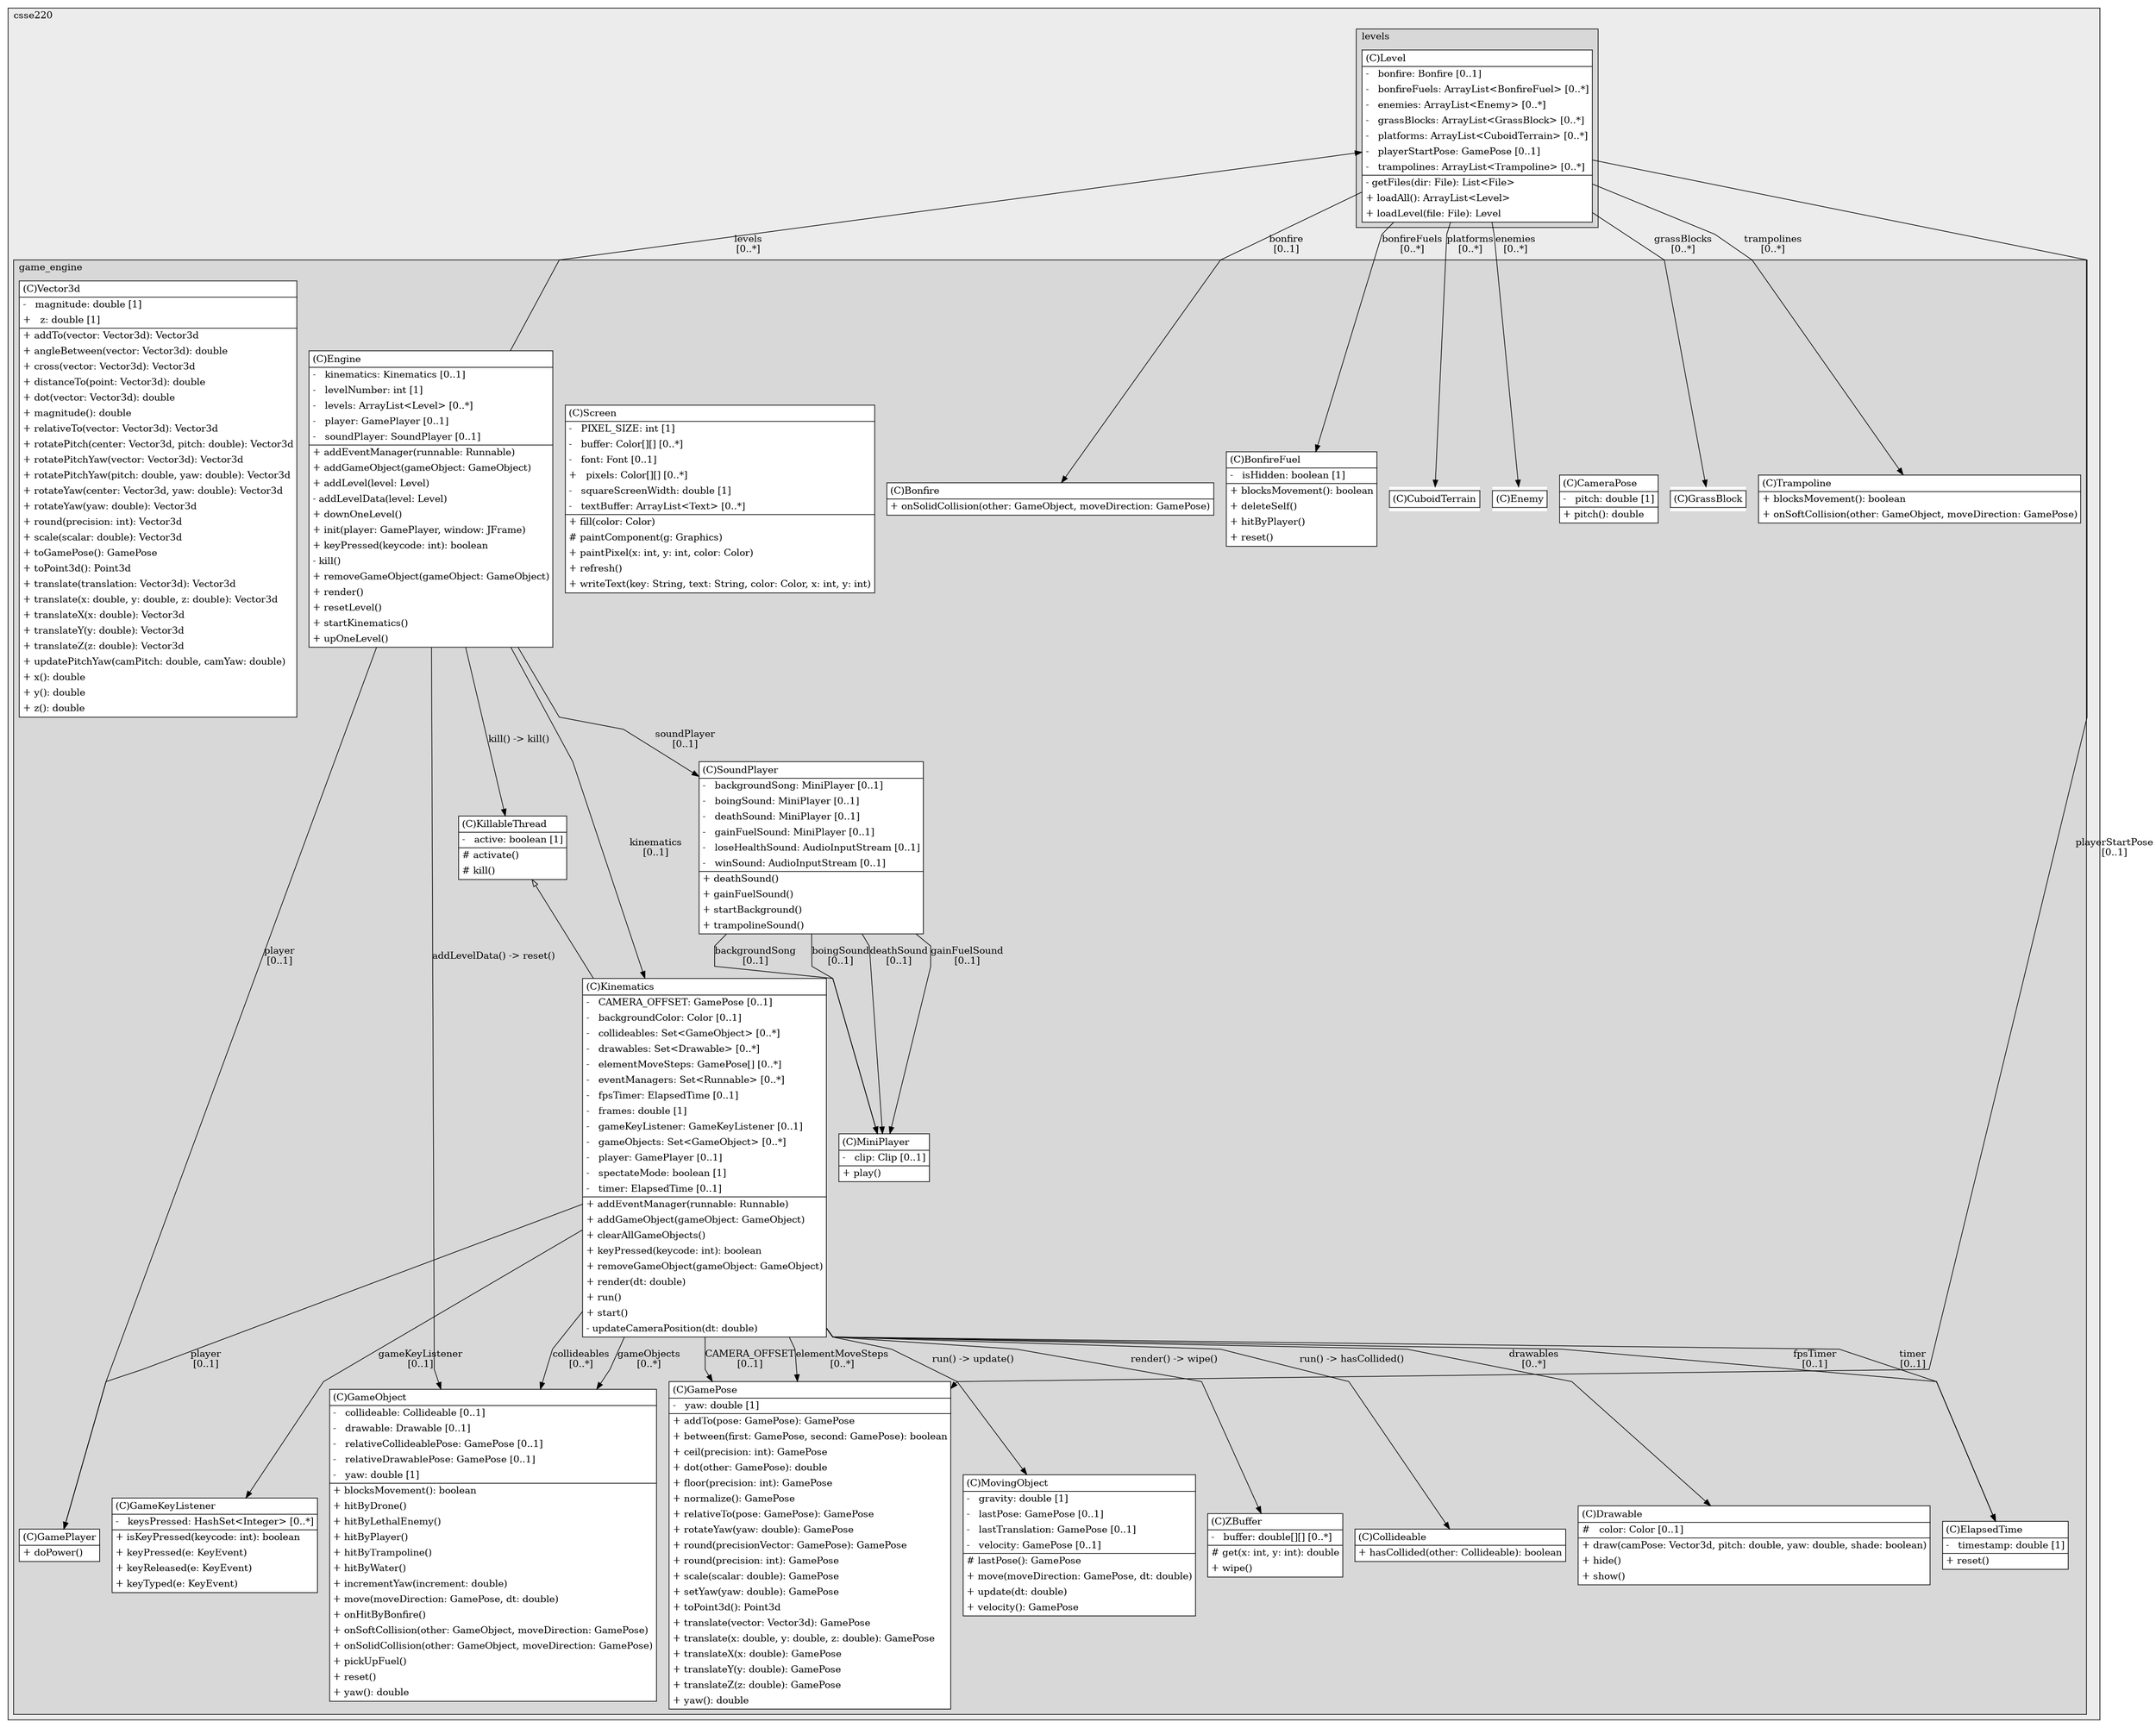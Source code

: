 @startuml

/' diagram meta data start
config=StructureConfiguration;
{
  "projectClassification": {
    "searchMode": "OpenProject", // OpenProject, AllProjects
    "includedProjects": "",
    "pathEndKeywords": "*.impl",
    "isClientPath": "",
    "isClientName": "",
    "isTestPath": "",
    "isTestName": "",
    "isMappingPath": "",
    "isMappingName": "",
    "isDataAccessPath": "",
    "isDataAccessName": "",
    "isDataStructurePath": "",
    "isDataStructureName": "",
    "isInterfaceStructuresPath": "",
    "isInterfaceStructuresName": "",
    "isEntryPointPath": "",
    "isEntryPointName": "",
    "treatFinalFieldsAsMandatory": false
  },
  "graphRestriction": {
    "classPackageExcludeFilter": "",
    "classPackageIncludeFilter": "",
    "classNameExcludeFilter": "",
    "classNameIncludeFilter": "",
    "methodNameExcludeFilter": "",
    "methodNameIncludeFilter": "",
    "removeByInheritance": "", // inheritance/annotation based filtering is done in a second step
    "removeByAnnotation": "",
    "removeByClassPackage": "", // cleanup the graph after inheritance/annotation based filtering is done
    "removeByClassName": "",
    "cutMappings": false,
    "cutEnum": true,
    "cutTests": true,
    "cutClient": true,
    "cutDataAccess": true,
    "cutInterfaceStructures": true,
    "cutDataStructures": true,
    "cutGetterAndSetter": true,
    "cutConstructors": true
  },
  "graphTraversal": {
    "forwardDepth": 3,
    "backwardDepth": 3,
    "classPackageExcludeFilter": "",
    "classPackageIncludeFilter": "",
    "classNameExcludeFilter": "",
    "classNameIncludeFilter": "",
    "methodNameExcludeFilter": "",
    "methodNameIncludeFilter": "",
    "hideMappings": false,
    "hideDataStructures": false,
    "hidePrivateMethods": true,
    "hideInterfaceCalls": true, // indirection: implementation -> interface (is hidden) -> implementation
    "onlyShowApplicationEntryPoints": false, // root node is included
    "useMethodCallsForStructureDiagram": "ForwardOnly" // ForwardOnly, BothDirections, No
  },
  "details": {
    "aggregation": "GroupByClass", // ByClass, GroupByClass, None
    "showClassGenericTypes": true,
    "showMethods": true,
    "showMethodParameterNames": true,
    "showMethodParameterTypes": true,
    "showMethodReturnType": true,
    "showPackageLevels": 2,
    "showDetailedClassStructure": true
  },
  "rootClass": "org.csse220.game_engine.Engine",
  "extensionCallbackMethod": "" // qualified.class.name#methodName - signature: public static String method(String)
}
diagram meta data end '/



digraph g {
    rankdir="TB"
    splines=polyline
    

'nodes 
subgraph cluster_1070167022 { 
   	label=csse220
	labeljust=l
	fillcolor="#ececec"
	style=filled
   
   subgraph cluster_1094030033 { 
   	label=game_engine
	labeljust=l
	fillcolor="#d8d8d8"
	style=filled
   
   Bonfire1930825200[
	label=<<TABLE BORDER="1" CELLBORDER="0" CELLPADDING="4" CELLSPACING="0">
<TR><TD ALIGN="LEFT" >(C)Bonfire</TD></TR>
<HR/>
<TR><TD ALIGN="LEFT" >+ onSolidCollision(other: GameObject, moveDirection: GamePose)</TD></TR>
</TABLE>>
	style=filled
	margin=0
	shape=plaintext
	fillcolor="#FFFFFF"
];

BonfireFuel1930825200[
	label=<<TABLE BORDER="1" CELLBORDER="0" CELLPADDING="4" CELLSPACING="0">
<TR><TD ALIGN="LEFT" >(C)BonfireFuel</TD></TR>
<HR/>
<TR><TD ALIGN="LEFT" >-   isHidden: boolean [1]</TD></TR>
<HR/>
<TR><TD ALIGN="LEFT" >+ blocksMovement(): boolean</TD></TR>
<TR><TD ALIGN="LEFT" >+ deleteSelf()</TD></TR>
<TR><TD ALIGN="LEFT" >+ hitByPlayer()</TD></TR>
<TR><TD ALIGN="LEFT" >+ reset()</TD></TR>
</TABLE>>
	style=filled
	margin=0
	shape=plaintext
	fillcolor="#FFFFFF"
];

CameraPose1300584399[
	label=<<TABLE BORDER="1" CELLBORDER="0" CELLPADDING="4" CELLSPACING="0">
<TR><TD ALIGN="LEFT" >(C)CameraPose</TD></TR>
<HR/>
<TR><TD ALIGN="LEFT" >-   pitch: double [1]</TD></TR>
<HR/>
<TR><TD ALIGN="LEFT" >+ pitch(): double</TD></TR>
</TABLE>>
	style=filled
	margin=0
	shape=plaintext
	fillcolor="#FFFFFF"
];

Collideable286411639[
	label=<<TABLE BORDER="1" CELLBORDER="0" CELLPADDING="4" CELLSPACING="0">
<TR><TD ALIGN="LEFT" >(C)Collideable</TD></TR>
<HR/>
<TR><TD ALIGN="LEFT" >+ hasCollided(other: Collideable): boolean</TD></TR>
</TABLE>>
	style=filled
	margin=0
	shape=plaintext
	fillcolor="#FFFFFF"
];

CuboidTerrain1930825200[
	label=<<TABLE BORDER="1" CELLBORDER="0" CELLPADDING="4" CELLSPACING="0">
<TR><TD ALIGN="LEFT" >(C)CuboidTerrain</TD></TR>
</TABLE>>
	style=filled
	margin=0
	shape=plaintext
	fillcolor="#FFFFFF"
];

Drawable466718516[
	label=<<TABLE BORDER="1" CELLBORDER="0" CELLPADDING="4" CELLSPACING="0">
<TR><TD ALIGN="LEFT" >(C)Drawable</TD></TR>
<HR/>
<TR><TD ALIGN="LEFT" >#   color: Color [0..1]</TD></TR>
<HR/>
<TR><TD ALIGN="LEFT" >+ draw(camPose: Vector3d, pitch: double, yaw: double, shade: boolean)</TD></TR>
<TR><TD ALIGN="LEFT" >+ hide()</TD></TR>
<TR><TD ALIGN="LEFT" >+ show()</TD></TR>
</TABLE>>
	style=filled
	margin=0
	shape=plaintext
	fillcolor="#FFFFFF"
];

ElapsedTime2106046683[
	label=<<TABLE BORDER="1" CELLBORDER="0" CELLPADDING="4" CELLSPACING="0">
<TR><TD ALIGN="LEFT" >(C)ElapsedTime</TD></TR>
<HR/>
<TR><TD ALIGN="LEFT" >-   timestamp: double [1]</TD></TR>
<HR/>
<TR><TD ALIGN="LEFT" >+ reset()</TD></TR>
</TABLE>>
	style=filled
	margin=0
	shape=plaintext
	fillcolor="#FFFFFF"
];

Enemy795216083[
	label=<<TABLE BORDER="1" CELLBORDER="0" CELLPADDING="4" CELLSPACING="0">
<TR><TD ALIGN="LEFT" >(C)Enemy</TD></TR>
</TABLE>>
	style=filled
	margin=0
	shape=plaintext
	fillcolor="#FFFFFF"
];

Engine2106046683[
	label=<<TABLE BORDER="1" CELLBORDER="0" CELLPADDING="4" CELLSPACING="0">
<TR><TD ALIGN="LEFT" >(C)Engine</TD></TR>
<HR/>
<TR><TD ALIGN="LEFT" >-   kinematics: Kinematics [0..1]</TD></TR>
<TR><TD ALIGN="LEFT" >-   levelNumber: int [1]</TD></TR>
<TR><TD ALIGN="LEFT" >-   levels: ArrayList&lt;Level&gt; [0..*]</TD></TR>
<TR><TD ALIGN="LEFT" >-   player: GamePlayer [0..1]</TD></TR>
<TR><TD ALIGN="LEFT" >-   soundPlayer: SoundPlayer [0..1]</TD></TR>
<HR/>
<TR><TD ALIGN="LEFT" >+ addEventManager(runnable: Runnable)</TD></TR>
<TR><TD ALIGN="LEFT" >+ addGameObject(gameObject: GameObject)</TD></TR>
<TR><TD ALIGN="LEFT" >+ addLevel(level: Level)</TD></TR>
<TR><TD ALIGN="LEFT" >- addLevelData(level: Level)</TD></TR>
<TR><TD ALIGN="LEFT" >+ downOneLevel()</TD></TR>
<TR><TD ALIGN="LEFT" >+ init(player: GamePlayer, window: JFrame)</TD></TR>
<TR><TD ALIGN="LEFT" >+ keyPressed(keycode: int): boolean</TD></TR>
<TR><TD ALIGN="LEFT" >- kill()</TD></TR>
<TR><TD ALIGN="LEFT" >+ removeGameObject(gameObject: GameObject)</TD></TR>
<TR><TD ALIGN="LEFT" >+ render()</TD></TR>
<TR><TD ALIGN="LEFT" >+ resetLevel()</TD></TR>
<TR><TD ALIGN="LEFT" >+ startKinematics()</TD></TR>
<TR><TD ALIGN="LEFT" >+ upOneLevel()</TD></TR>
</TABLE>>
	style=filled
	margin=0
	shape=plaintext
	fillcolor="#FFFFFF"
];

GameKeyListener2106046683[
	label=<<TABLE BORDER="1" CELLBORDER="0" CELLPADDING="4" CELLSPACING="0">
<TR><TD ALIGN="LEFT" >(C)GameKeyListener</TD></TR>
<HR/>
<TR><TD ALIGN="LEFT" >-   keysPressed: HashSet&lt;Integer&gt; [0..*]</TD></TR>
<HR/>
<TR><TD ALIGN="LEFT" >+ isKeyPressed(keycode: int): boolean</TD></TR>
<TR><TD ALIGN="LEFT" >+ keyPressed(e: KeyEvent)</TD></TR>
<TR><TD ALIGN="LEFT" >+ keyReleased(e: KeyEvent)</TD></TR>
<TR><TD ALIGN="LEFT" >+ keyTyped(e: KeyEvent)</TD></TR>
</TABLE>>
	style=filled
	margin=0
	shape=plaintext
	fillcolor="#FFFFFF"
];

GameObject2106046683[
	label=<<TABLE BORDER="1" CELLBORDER="0" CELLPADDING="4" CELLSPACING="0">
<TR><TD ALIGN="LEFT" >(C)GameObject</TD></TR>
<HR/>
<TR><TD ALIGN="LEFT" >-   collideable: Collideable [0..1]</TD></TR>
<TR><TD ALIGN="LEFT" >-   drawable: Drawable [0..1]</TD></TR>
<TR><TD ALIGN="LEFT" >-   relativeCollideablePose: GamePose [0..1]</TD></TR>
<TR><TD ALIGN="LEFT" >-   relativeDrawablePose: GamePose [0..1]</TD></TR>
<TR><TD ALIGN="LEFT" >-   yaw: double [1]</TD></TR>
<HR/>
<TR><TD ALIGN="LEFT" >+ blocksMovement(): boolean</TD></TR>
<TR><TD ALIGN="LEFT" >+ hitByDrone()</TD></TR>
<TR><TD ALIGN="LEFT" >+ hitByLethalEnemy()</TD></TR>
<TR><TD ALIGN="LEFT" >+ hitByPlayer()</TD></TR>
<TR><TD ALIGN="LEFT" >+ hitByTrampoline()</TD></TR>
<TR><TD ALIGN="LEFT" >+ hitByWater()</TD></TR>
<TR><TD ALIGN="LEFT" >+ incrementYaw(increment: double)</TD></TR>
<TR><TD ALIGN="LEFT" >+ move(moveDirection: GamePose, dt: double)</TD></TR>
<TR><TD ALIGN="LEFT" >+ onHitByBonfire()</TD></TR>
<TR><TD ALIGN="LEFT" >+ onSoftCollision(other: GameObject, moveDirection: GamePose)</TD></TR>
<TR><TD ALIGN="LEFT" >+ onSolidCollision(other: GameObject, moveDirection: GamePose)</TD></TR>
<TR><TD ALIGN="LEFT" >+ pickUpFuel()</TD></TR>
<TR><TD ALIGN="LEFT" >+ reset()</TD></TR>
<TR><TD ALIGN="LEFT" >+ yaw(): double</TD></TR>
</TABLE>>
	style=filled
	margin=0
	shape=plaintext
	fillcolor="#FFFFFF"
];

GamePlayer795216083[
	label=<<TABLE BORDER="1" CELLBORDER="0" CELLPADDING="4" CELLSPACING="0">
<TR><TD ALIGN="LEFT" >(C)GamePlayer</TD></TR>
<HR/>
<TR><TD ALIGN="LEFT" >+ doPower()</TD></TR>
</TABLE>>
	style=filled
	margin=0
	shape=plaintext
	fillcolor="#FFFFFF"
];

GamePose1300584399[
	label=<<TABLE BORDER="1" CELLBORDER="0" CELLPADDING="4" CELLSPACING="0">
<TR><TD ALIGN="LEFT" >(C)GamePose</TD></TR>
<HR/>
<TR><TD ALIGN="LEFT" >-   yaw: double [1]</TD></TR>
<HR/>
<TR><TD ALIGN="LEFT" >+ addTo(pose: GamePose): GamePose</TD></TR>
<TR><TD ALIGN="LEFT" >+ between(first: GamePose, second: GamePose): boolean</TD></TR>
<TR><TD ALIGN="LEFT" >+ ceil(precision: int): GamePose</TD></TR>
<TR><TD ALIGN="LEFT" >+ dot(other: GamePose): double</TD></TR>
<TR><TD ALIGN="LEFT" >+ floor(precision: int): GamePose</TD></TR>
<TR><TD ALIGN="LEFT" >+ normalize(): GamePose</TD></TR>
<TR><TD ALIGN="LEFT" >+ relativeTo(pose: GamePose): GamePose</TD></TR>
<TR><TD ALIGN="LEFT" >+ rotateYaw(yaw: double): GamePose</TD></TR>
<TR><TD ALIGN="LEFT" >+ round(precisionVector: GamePose): GamePose</TD></TR>
<TR><TD ALIGN="LEFT" >+ round(precision: int): GamePose</TD></TR>
<TR><TD ALIGN="LEFT" >+ scale(scalar: double): GamePose</TD></TR>
<TR><TD ALIGN="LEFT" >+ setYaw(yaw: double): GamePose</TD></TR>
<TR><TD ALIGN="LEFT" >+ toPoint3d(): Point3d</TD></TR>
<TR><TD ALIGN="LEFT" >+ translate(vector: Vector3d): GamePose</TD></TR>
<TR><TD ALIGN="LEFT" >+ translate(x: double, y: double, z: double): GamePose</TD></TR>
<TR><TD ALIGN="LEFT" >+ translateX(x: double): GamePose</TD></TR>
<TR><TD ALIGN="LEFT" >+ translateY(y: double): GamePose</TD></TR>
<TR><TD ALIGN="LEFT" >+ translateZ(z: double): GamePose</TD></TR>
<TR><TD ALIGN="LEFT" >+ yaw(): double</TD></TR>
</TABLE>>
	style=filled
	margin=0
	shape=plaintext
	fillcolor="#FFFFFF"
];

GrassBlock1930825200[
	label=<<TABLE BORDER="1" CELLBORDER="0" CELLPADDING="4" CELLSPACING="0">
<TR><TD ALIGN="LEFT" >(C)GrassBlock</TD></TR>
</TABLE>>
	style=filled
	margin=0
	shape=plaintext
	fillcolor="#FFFFFF"
];

KillableThread2106046683[
	label=<<TABLE BORDER="1" CELLBORDER="0" CELLPADDING="4" CELLSPACING="0">
<TR><TD ALIGN="LEFT" >(C)KillableThread</TD></TR>
<HR/>
<TR><TD ALIGN="LEFT" >-   active: boolean [1]</TD></TR>
<HR/>
<TR><TD ALIGN="LEFT" ># activate()</TD></TR>
<TR><TD ALIGN="LEFT" ># kill()</TD></TR>
</TABLE>>
	style=filled
	margin=0
	shape=plaintext
	fillcolor="#FFFFFF"
];

Kinematics286411639[
	label=<<TABLE BORDER="1" CELLBORDER="0" CELLPADDING="4" CELLSPACING="0">
<TR><TD ALIGN="LEFT" >(C)Kinematics</TD></TR>
<HR/>
<TR><TD ALIGN="LEFT" >-   CAMERA_OFFSET: GamePose [0..1]</TD></TR>
<TR><TD ALIGN="LEFT" >-   backgroundColor: Color [0..1]</TD></TR>
<TR><TD ALIGN="LEFT" >-   collideables: Set&lt;GameObject&gt; [0..*]</TD></TR>
<TR><TD ALIGN="LEFT" >-   drawables: Set&lt;Drawable&gt; [0..*]</TD></TR>
<TR><TD ALIGN="LEFT" >-   elementMoveSteps: GamePose[] [0..*]</TD></TR>
<TR><TD ALIGN="LEFT" >-   eventManagers: Set&lt;Runnable&gt; [0..*]</TD></TR>
<TR><TD ALIGN="LEFT" >-   fpsTimer: ElapsedTime [0..1]</TD></TR>
<TR><TD ALIGN="LEFT" >-   frames: double [1]</TD></TR>
<TR><TD ALIGN="LEFT" >-   gameKeyListener: GameKeyListener [0..1]</TD></TR>
<TR><TD ALIGN="LEFT" >-   gameObjects: Set&lt;GameObject&gt; [0..*]</TD></TR>
<TR><TD ALIGN="LEFT" >-   player: GamePlayer [0..1]</TD></TR>
<TR><TD ALIGN="LEFT" >-   spectateMode: boolean [1]</TD></TR>
<TR><TD ALIGN="LEFT" >-   timer: ElapsedTime [0..1]</TD></TR>
<HR/>
<TR><TD ALIGN="LEFT" >+ addEventManager(runnable: Runnable)</TD></TR>
<TR><TD ALIGN="LEFT" >+ addGameObject(gameObject: GameObject)</TD></TR>
<TR><TD ALIGN="LEFT" >+ clearAllGameObjects()</TD></TR>
<TR><TD ALIGN="LEFT" >+ keyPressed(keycode: int): boolean</TD></TR>
<TR><TD ALIGN="LEFT" >+ removeGameObject(gameObject: GameObject)</TD></TR>
<TR><TD ALIGN="LEFT" >+ render(dt: double)</TD></TR>
<TR><TD ALIGN="LEFT" >+ run()</TD></TR>
<TR><TD ALIGN="LEFT" >+ start()</TD></TR>
<TR><TD ALIGN="LEFT" >- updateCameraPosition(dt: double)</TD></TR>
</TABLE>>
	style=filled
	margin=0
	shape=plaintext
	fillcolor="#FFFFFF"
];

MiniPlayer1866850457[
	label=<<TABLE BORDER="1" CELLBORDER="0" CELLPADDING="4" CELLSPACING="0">
<TR><TD ALIGN="LEFT" >(C)MiniPlayer</TD></TR>
<HR/>
<TR><TD ALIGN="LEFT" >-   clip: Clip [0..1]</TD></TR>
<HR/>
<TR><TD ALIGN="LEFT" >+ play()</TD></TR>
</TABLE>>
	style=filled
	margin=0
	shape=plaintext
	fillcolor="#FFFFFF"
];

MovingObject2106046683[
	label=<<TABLE BORDER="1" CELLBORDER="0" CELLPADDING="4" CELLSPACING="0">
<TR><TD ALIGN="LEFT" >(C)MovingObject</TD></TR>
<HR/>
<TR><TD ALIGN="LEFT" >-   gravity: double [1]</TD></TR>
<TR><TD ALIGN="LEFT" >-   lastPose: GamePose [0..1]</TD></TR>
<TR><TD ALIGN="LEFT" >-   lastTranslation: GamePose [0..1]</TD></TR>
<TR><TD ALIGN="LEFT" >-   velocity: GamePose [0..1]</TD></TR>
<HR/>
<TR><TD ALIGN="LEFT" ># lastPose(): GamePose</TD></TR>
<TR><TD ALIGN="LEFT" >+ move(moveDirection: GamePose, dt: double)</TD></TR>
<TR><TD ALIGN="LEFT" >+ update(dt: double)</TD></TR>
<TR><TD ALIGN="LEFT" >+ velocity(): GamePose</TD></TR>
</TABLE>>
	style=filled
	margin=0
	shape=plaintext
	fillcolor="#FFFFFF"
];

Screen466718516[
	label=<<TABLE BORDER="1" CELLBORDER="0" CELLPADDING="4" CELLSPACING="0">
<TR><TD ALIGN="LEFT" >(C)Screen</TD></TR>
<HR/>
<TR><TD ALIGN="LEFT" >-   PIXEL_SIZE: int [1]</TD></TR>
<TR><TD ALIGN="LEFT" >-   buffer: Color[][] [0..*]</TD></TR>
<TR><TD ALIGN="LEFT" >-   font: Font [0..1]</TD></TR>
<TR><TD ALIGN="LEFT" >+   pixels: Color[][] [0..*]</TD></TR>
<TR><TD ALIGN="LEFT" >-   squareScreenWidth: double [1]</TD></TR>
<TR><TD ALIGN="LEFT" >-   textBuffer: ArrayList&lt;Text&gt; [0..*]</TD></TR>
<HR/>
<TR><TD ALIGN="LEFT" >+ fill(color: Color)</TD></TR>
<TR><TD ALIGN="LEFT" ># paintComponent(g: Graphics)</TD></TR>
<TR><TD ALIGN="LEFT" >+ paintPixel(x: int, y: int, color: Color)</TD></TR>
<TR><TD ALIGN="LEFT" >+ refresh()</TD></TR>
<TR><TD ALIGN="LEFT" >+ writeText(key: String, text: String, color: Color, x: int, y: int)</TD></TR>
</TABLE>>
	style=filled
	margin=0
	shape=plaintext
	fillcolor="#FFFFFF"
];

SoundPlayer2106046683[
	label=<<TABLE BORDER="1" CELLBORDER="0" CELLPADDING="4" CELLSPACING="0">
<TR><TD ALIGN="LEFT" >(C)SoundPlayer</TD></TR>
<HR/>
<TR><TD ALIGN="LEFT" >-   backgroundSong: MiniPlayer [0..1]</TD></TR>
<TR><TD ALIGN="LEFT" >-   boingSound: MiniPlayer [0..1]</TD></TR>
<TR><TD ALIGN="LEFT" >-   deathSound: MiniPlayer [0..1]</TD></TR>
<TR><TD ALIGN="LEFT" >-   gainFuelSound: MiniPlayer [0..1]</TD></TR>
<TR><TD ALIGN="LEFT" >-   loseHealthSound: AudioInputStream [0..1]</TD></TR>
<TR><TD ALIGN="LEFT" >-   winSound: AudioInputStream [0..1]</TD></TR>
<HR/>
<TR><TD ALIGN="LEFT" >+ deathSound()</TD></TR>
<TR><TD ALIGN="LEFT" >+ gainFuelSound()</TD></TR>
<TR><TD ALIGN="LEFT" >+ startBackground()</TD></TR>
<TR><TD ALIGN="LEFT" >+ trampolineSound()</TD></TR>
</TABLE>>
	style=filled
	margin=0
	shape=plaintext
	fillcolor="#FFFFFF"
];

Trampoline1930825200[
	label=<<TABLE BORDER="1" CELLBORDER="0" CELLPADDING="4" CELLSPACING="0">
<TR><TD ALIGN="LEFT" >(C)Trampoline</TD></TR>
<HR/>
<TR><TD ALIGN="LEFT" >+ blocksMovement(): boolean</TD></TR>
<TR><TD ALIGN="LEFT" >+ onSoftCollision(other: GameObject, moveDirection: GamePose)</TD></TR>
</TABLE>>
	style=filled
	margin=0
	shape=plaintext
	fillcolor="#FFFFFF"
];

Vector3d1300584399[
	label=<<TABLE BORDER="1" CELLBORDER="0" CELLPADDING="4" CELLSPACING="0">
<TR><TD ALIGN="LEFT" >(C)Vector3d</TD></TR>
<HR/>
<TR><TD ALIGN="LEFT" >-   magnitude: double [1]</TD></TR>
<TR><TD ALIGN="LEFT" >+   z: double [1]</TD></TR>
<HR/>
<TR><TD ALIGN="LEFT" >+ addTo(vector: Vector3d): Vector3d</TD></TR>
<TR><TD ALIGN="LEFT" >+ angleBetween(vector: Vector3d): double</TD></TR>
<TR><TD ALIGN="LEFT" >+ cross(vector: Vector3d): Vector3d</TD></TR>
<TR><TD ALIGN="LEFT" >+ distanceTo(point: Vector3d): double</TD></TR>
<TR><TD ALIGN="LEFT" >+ dot(vector: Vector3d): double</TD></TR>
<TR><TD ALIGN="LEFT" >+ magnitude(): double</TD></TR>
<TR><TD ALIGN="LEFT" >+ relativeTo(vector: Vector3d): Vector3d</TD></TR>
<TR><TD ALIGN="LEFT" >+ rotatePitch(center: Vector3d, pitch: double): Vector3d</TD></TR>
<TR><TD ALIGN="LEFT" >+ rotatePitchYaw(vector: Vector3d): Vector3d</TD></TR>
<TR><TD ALIGN="LEFT" >+ rotatePitchYaw(pitch: double, yaw: double): Vector3d</TD></TR>
<TR><TD ALIGN="LEFT" >+ rotateYaw(center: Vector3d, yaw: double): Vector3d</TD></TR>
<TR><TD ALIGN="LEFT" >+ rotateYaw(yaw: double): Vector3d</TD></TR>
<TR><TD ALIGN="LEFT" >+ round(precision: int): Vector3d</TD></TR>
<TR><TD ALIGN="LEFT" >+ scale(scalar: double): Vector3d</TD></TR>
<TR><TD ALIGN="LEFT" >+ toGamePose(): GamePose</TD></TR>
<TR><TD ALIGN="LEFT" >+ toPoint3d(): Point3d</TD></TR>
<TR><TD ALIGN="LEFT" >+ translate(translation: Vector3d): Vector3d</TD></TR>
<TR><TD ALIGN="LEFT" >+ translate(x: double, y: double, z: double): Vector3d</TD></TR>
<TR><TD ALIGN="LEFT" >+ translateX(x: double): Vector3d</TD></TR>
<TR><TD ALIGN="LEFT" >+ translateY(y: double): Vector3d</TD></TR>
<TR><TD ALIGN="LEFT" >+ translateZ(z: double): Vector3d</TD></TR>
<TR><TD ALIGN="LEFT" >+ updatePitchYaw(camPitch: double, camYaw: double)</TD></TR>
<TR><TD ALIGN="LEFT" >+ x(): double</TD></TR>
<TR><TD ALIGN="LEFT" >+ y(): double</TD></TR>
<TR><TD ALIGN="LEFT" >+ z(): double</TD></TR>
</TABLE>>
	style=filled
	margin=0
	shape=plaintext
	fillcolor="#FFFFFF"
];

ZBuffer466718516[
	label=<<TABLE BORDER="1" CELLBORDER="0" CELLPADDING="4" CELLSPACING="0">
<TR><TD ALIGN="LEFT" >(C)ZBuffer</TD></TR>
<HR/>
<TR><TD ALIGN="LEFT" >-   buffer: double[][] [0..*]</TD></TR>
<HR/>
<TR><TD ALIGN="LEFT" ># get(x: int, y: int): double</TD></TR>
<TR><TD ALIGN="LEFT" >+ wipe()</TD></TR>
</TABLE>>
	style=filled
	margin=0
	shape=plaintext
	fillcolor="#FFFFFF"
];
} 

subgraph cluster_369581935 { 
   	label=levels
	labeljust=l
	fillcolor="#d8d8d8"
	style=filled
   
   Level604677049[
	label=<<TABLE BORDER="1" CELLBORDER="0" CELLPADDING="4" CELLSPACING="0">
<TR><TD ALIGN="LEFT" >(C)Level</TD></TR>
<HR/>
<TR><TD ALIGN="LEFT" >-   bonfire: Bonfire [0..1]</TD></TR>
<TR><TD ALIGN="LEFT" >-   bonfireFuels: ArrayList&lt;BonfireFuel&gt; [0..*]</TD></TR>
<TR><TD ALIGN="LEFT" >-   enemies: ArrayList&lt;Enemy&gt; [0..*]</TD></TR>
<TR><TD ALIGN="LEFT" >-   grassBlocks: ArrayList&lt;GrassBlock&gt; [0..*]</TD></TR>
<TR><TD ALIGN="LEFT" >-   platforms: ArrayList&lt;CuboidTerrain&gt; [0..*]</TD></TR>
<TR><TD ALIGN="LEFT" >-   playerStartPose: GamePose [0..1]</TD></TR>
<TR><TD ALIGN="LEFT" >-   trampolines: ArrayList&lt;Trampoline&gt; [0..*]</TD></TR>
<HR/>
<TR><TD ALIGN="LEFT" >- getFiles(dir: File): List&lt;File&gt;</TD></TR>
<TR><TD ALIGN="LEFT" >+ loadAll(): ArrayList&lt;Level&gt;</TD></TR>
<TR><TD ALIGN="LEFT" >+ loadLevel(file: File): Level</TD></TR>
</TABLE>>
	style=filled
	margin=0
	shape=plaintext
	fillcolor="#FFFFFF"
];
} 
} 

'edges    
Engine2106046683 -> GameObject2106046683[label="addLevelData() -> reset()"];
Engine2106046683 -> GamePlayer795216083[label="player
[0..1]"];
Engine2106046683 -> KillableThread2106046683[label="kill() -> kill()"];
Engine2106046683 -> Kinematics286411639[label="kinematics
[0..1]"];
Engine2106046683 -> Level604677049[label="levels
[0..*]"];
Engine2106046683 -> SoundPlayer2106046683[label="soundPlayer
[0..1]"];
KillableThread2106046683 -> Kinematics286411639[arrowhead=none, arrowtail=empty, dir=both];
Kinematics286411639 -> Collideable286411639[label="run() -> hasCollided()"];
Kinematics286411639 -> Drawable466718516[label="drawables
[0..*]"];
Kinematics286411639 -> ElapsedTime2106046683[label="fpsTimer
[0..1]"];
Kinematics286411639 -> ElapsedTime2106046683[label="timer
[0..1]"];
Kinematics286411639 -> GameKeyListener2106046683[label="gameKeyListener
[0..1]"];
Kinematics286411639 -> GameObject2106046683[label="collideables
[0..*]"];
Kinematics286411639 -> GameObject2106046683[label="gameObjects
[0..*]"];
Kinematics286411639 -> GamePlayer795216083[label="player
[0..1]"];
Kinematics286411639 -> GamePose1300584399[label="CAMERA_OFFSET
[0..1]"];
Kinematics286411639 -> GamePose1300584399[label="elementMoveSteps
[0..*]"];
Kinematics286411639 -> MovingObject2106046683[label="run() -> update()"];
Kinematics286411639 -> ZBuffer466718516[label="render() -> wipe()"];
Level604677049 -> Bonfire1930825200[label="bonfire
[0..1]"];
Level604677049 -> BonfireFuel1930825200[label="bonfireFuels
[0..*]"];
Level604677049 -> CuboidTerrain1930825200[label="platforms
[0..*]"];
Level604677049 -> Enemy795216083[label="enemies
[0..*]"];
Level604677049 -> GamePose1300584399[label="playerStartPose
[0..1]"];
Level604677049 -> GrassBlock1930825200[label="grassBlocks
[0..*]"];
Level604677049 -> Trampoline1930825200[label="trampolines
[0..*]"];
SoundPlayer2106046683 -> MiniPlayer1866850457[label="backgroundSong
[0..1]"];
SoundPlayer2106046683 -> MiniPlayer1866850457[label="boingSound
[0..1]"];
SoundPlayer2106046683 -> MiniPlayer1866850457[label="deathSound
[0..1]"];
SoundPlayer2106046683 -> MiniPlayer1866850457[label="gainFuelSound
[0..1]"];
    
}
@enduml